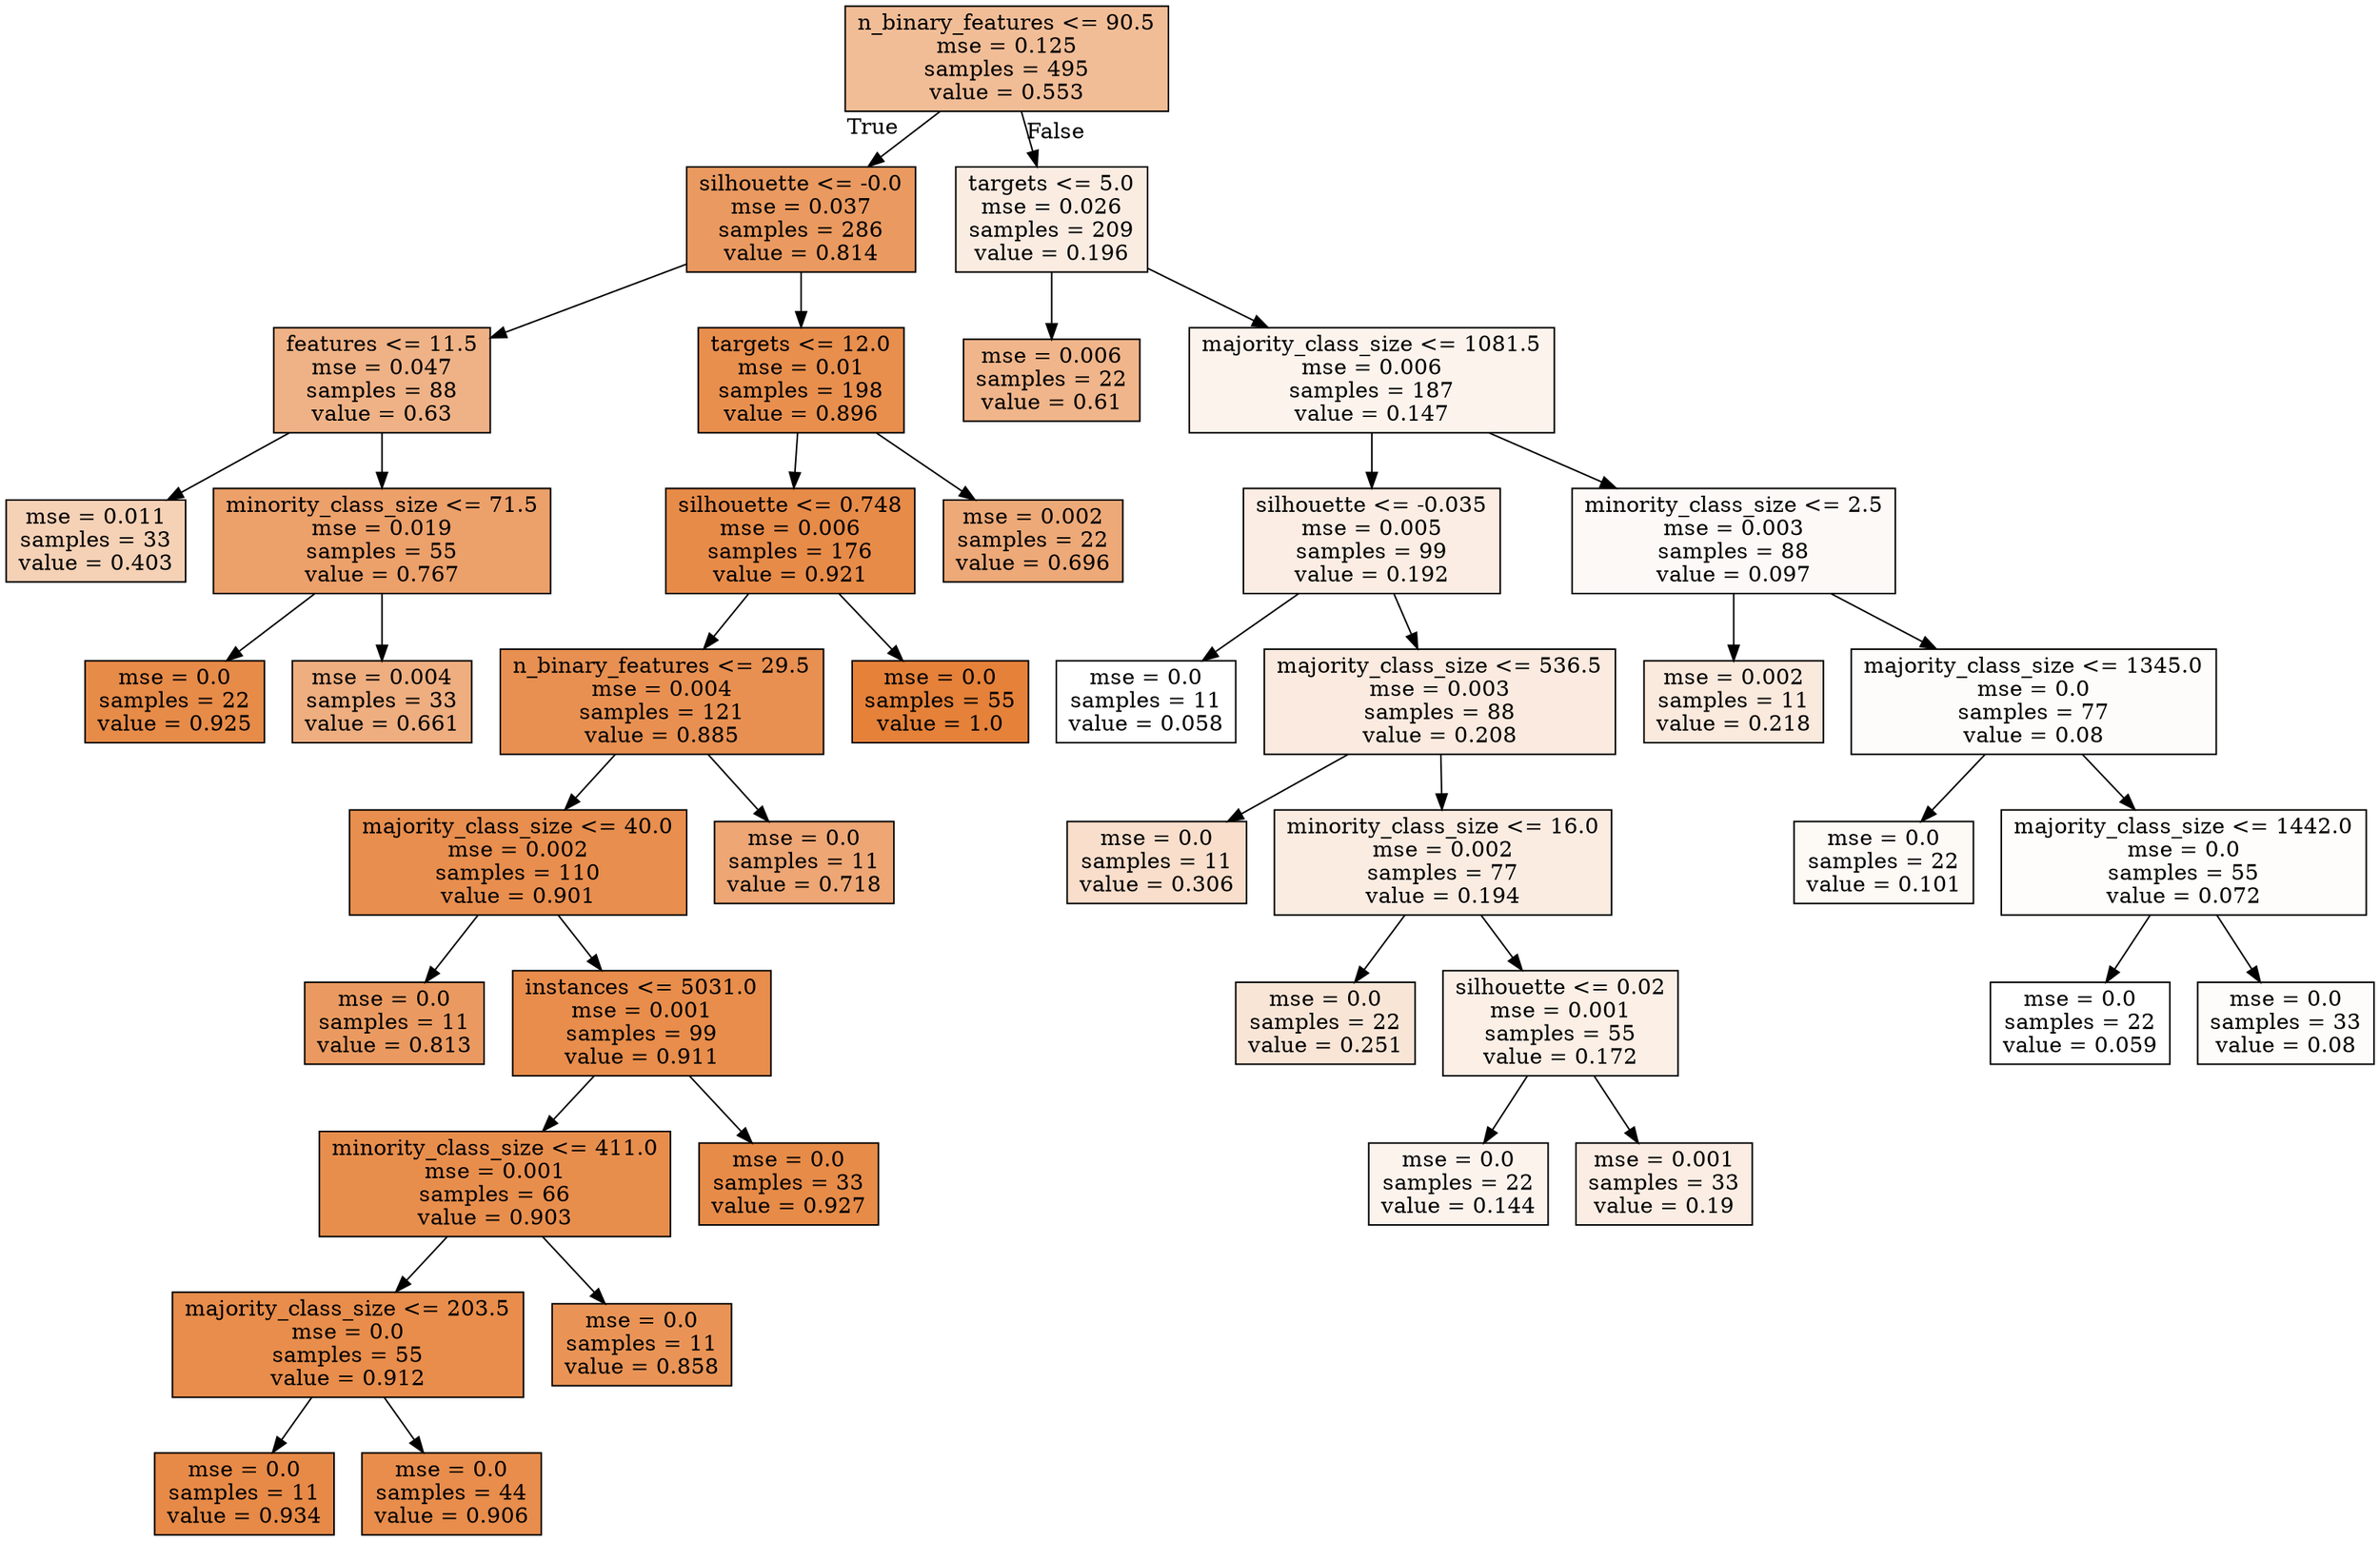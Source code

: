 digraph Tree {
node [shape=box, style="filled", color="black"] ;
0 [label="n_binary_features <= 90.5\nmse = 0.125\nsamples = 495\nvalue = 0.553", fillcolor="#e5813986"] ;
1 [label="silhouette <= -0.0\nmse = 0.037\nsamples = 286\nvalue = 0.814", fillcolor="#e58139cd"] ;
0 -> 1 [labeldistance=2.5, labelangle=45, headlabel="True"] ;
2 [label="features <= 11.5\nmse = 0.047\nsamples = 88\nvalue = 0.63", fillcolor="#e581399b"] ;
1 -> 2 ;
3 [label="mse = 0.011\nsamples = 33\nvalue = 0.403", fillcolor="#e581395d"] ;
2 -> 3 ;
4 [label="minority_class_size <= 71.5\nmse = 0.019\nsamples = 55\nvalue = 0.767", fillcolor="#e58139c0"] ;
2 -> 4 ;
5 [label="mse = 0.0\nsamples = 22\nvalue = 0.925", fillcolor="#e58139eb"] ;
4 -> 5 ;
6 [label="mse = 0.004\nsamples = 33\nvalue = 0.661", fillcolor="#e58139a3"] ;
4 -> 6 ;
7 [label="targets <= 12.0\nmse = 0.01\nsamples = 198\nvalue = 0.896", fillcolor="#e58139e3"] ;
1 -> 7 ;
8 [label="silhouette <= 0.748\nmse = 0.006\nsamples = 176\nvalue = 0.921", fillcolor="#e58139ea"] ;
7 -> 8 ;
9 [label="n_binary_features <= 29.5\nmse = 0.004\nsamples = 121\nvalue = 0.885", fillcolor="#e58139e0"] ;
8 -> 9 ;
10 [label="majority_class_size <= 40.0\nmse = 0.002\nsamples = 110\nvalue = 0.901", fillcolor="#e58139e4"] ;
9 -> 10 ;
11 [label="mse = 0.0\nsamples = 11\nvalue = 0.813", fillcolor="#e58139cc"] ;
10 -> 11 ;
12 [label="instances <= 5031.0\nmse = 0.001\nsamples = 99\nvalue = 0.911", fillcolor="#e58139e7"] ;
10 -> 12 ;
13 [label="minority_class_size <= 411.0\nmse = 0.001\nsamples = 66\nvalue = 0.903", fillcolor="#e58139e5"] ;
12 -> 13 ;
14 [label="majority_class_size <= 203.5\nmse = 0.0\nsamples = 55\nvalue = 0.912", fillcolor="#e58139e7"] ;
13 -> 14 ;
15 [label="mse = 0.0\nsamples = 11\nvalue = 0.934", fillcolor="#e58139ed"] ;
14 -> 15 ;
16 [label="mse = 0.0\nsamples = 44\nvalue = 0.906", fillcolor="#e58139e6"] ;
14 -> 16 ;
17 [label="mse = 0.0\nsamples = 11\nvalue = 0.858", fillcolor="#e58139d9"] ;
13 -> 17 ;
18 [label="mse = 0.0\nsamples = 33\nvalue = 0.927", fillcolor="#e58139eb"] ;
12 -> 18 ;
19 [label="mse = 0.0\nsamples = 11\nvalue = 0.718", fillcolor="#e58139b3"] ;
9 -> 19 ;
20 [label="mse = 0.0\nsamples = 55\nvalue = 1.0", fillcolor="#e58139ff"] ;
8 -> 20 ;
21 [label="mse = 0.002\nsamples = 22\nvalue = 0.696", fillcolor="#e58139ad"] ;
7 -> 21 ;
22 [label="targets <= 5.0\nmse = 0.026\nsamples = 209\nvalue = 0.196", fillcolor="#e5813925"] ;
0 -> 22 [labeldistance=2.5, labelangle=-45, headlabel="False"] ;
23 [label="mse = 0.006\nsamples = 22\nvalue = 0.61", fillcolor="#e5813996"] ;
22 -> 23 ;
24 [label="majority_class_size <= 1081.5\nmse = 0.006\nsamples = 187\nvalue = 0.147", fillcolor="#e5813918"] ;
22 -> 24 ;
25 [label="silhouette <= -0.035\nmse = 0.005\nsamples = 99\nvalue = 0.192", fillcolor="#e5813924"] ;
24 -> 25 ;
26 [label="mse = 0.0\nsamples = 11\nvalue = 0.058", fillcolor="#e5813900"] ;
25 -> 26 ;
27 [label="majority_class_size <= 536.5\nmse = 0.003\nsamples = 88\nvalue = 0.208", fillcolor="#e5813929"] ;
25 -> 27 ;
28 [label="mse = 0.0\nsamples = 11\nvalue = 0.306", fillcolor="#e5813943"] ;
27 -> 28 ;
29 [label="minority_class_size <= 16.0\nmse = 0.002\nsamples = 77\nvalue = 0.194", fillcolor="#e5813925"] ;
27 -> 29 ;
30 [label="mse = 0.0\nsamples = 22\nvalue = 0.251", fillcolor="#e5813934"] ;
29 -> 30 ;
31 [label="silhouette <= 0.02\nmse = 0.001\nsamples = 55\nvalue = 0.172", fillcolor="#e581391f"] ;
29 -> 31 ;
32 [label="mse = 0.0\nsamples = 22\nvalue = 0.144", fillcolor="#e5813917"] ;
31 -> 32 ;
33 [label="mse = 0.001\nsamples = 33\nvalue = 0.19", fillcolor="#e5813924"] ;
31 -> 33 ;
34 [label="minority_class_size <= 2.5\nmse = 0.003\nsamples = 88\nvalue = 0.097", fillcolor="#e581390b"] ;
24 -> 34 ;
35 [label="mse = 0.002\nsamples = 11\nvalue = 0.218", fillcolor="#e581392b"] ;
34 -> 35 ;
36 [label="majority_class_size <= 1345.0\nmse = 0.0\nsamples = 77\nvalue = 0.08", fillcolor="#e5813906"] ;
34 -> 36 ;
37 [label="mse = 0.0\nsamples = 22\nvalue = 0.101", fillcolor="#e581390c"] ;
36 -> 37 ;
38 [label="majority_class_size <= 1442.0\nmse = 0.0\nsamples = 55\nvalue = 0.072", fillcolor="#e5813904"] ;
36 -> 38 ;
39 [label="mse = 0.0\nsamples = 22\nvalue = 0.059", fillcolor="#e5813900"] ;
38 -> 39 ;
40 [label="mse = 0.0\nsamples = 33\nvalue = 0.08", fillcolor="#e5813906"] ;
38 -> 40 ;
}